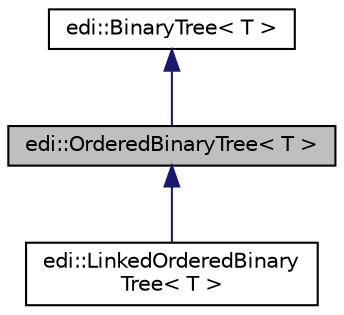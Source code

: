 digraph "edi::OrderedBinaryTree&lt; T &gt;"
{
  edge [fontname="Helvetica",fontsize="10",labelfontname="Helvetica",labelfontsize="10"];
  node [fontname="Helvetica",fontsize="10",shape=record];
  Node1 [label="edi::OrderedBinaryTree\< T \>",height=0.2,width=0.4,color="black", fillcolor="grey75", style="filled", fontcolor="black"];
  Node2 -> Node1 [dir="back",color="midnightblue",fontsize="10",style="solid",fontname="Helvetica"];
  Node2 [label="edi::BinaryTree\< T \>",height=0.2,width=0.4,color="black", fillcolor="white", style="filled",URL="$classedi_1_1BinaryTree.html",tooltip="ADT Binary tree. "];
  Node1 -> Node3 [dir="back",color="midnightblue",fontsize="10",style="solid",fontname="Helvetica"];
  Node3 [label="edi::LinkedOrderedBinary\lTree\< T \>",height=0.2,width=0.4,color="black", fillcolor="white", style="filled",URL="$classedi_1_1LinkedOrderedBinaryTree.html",tooltip="Linked implementation of the ADT OrderedBinaryTree. "];
}
